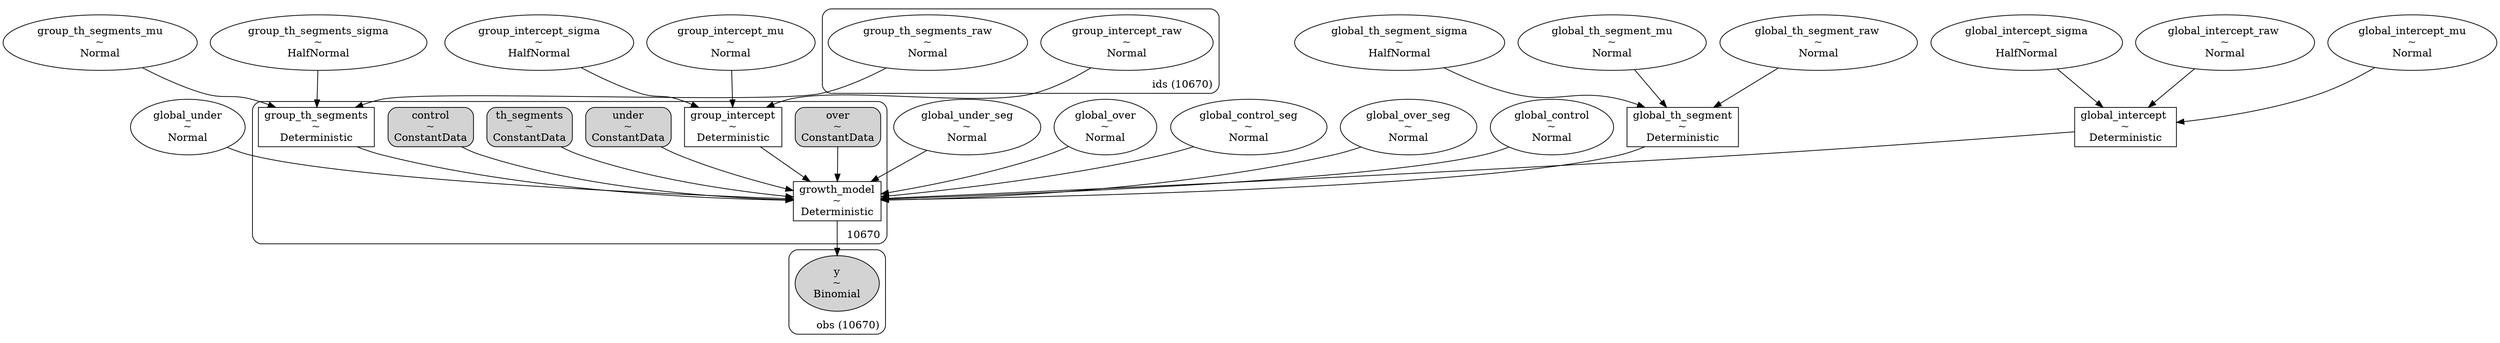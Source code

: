 digraph {
	subgraph cluster10670 {
		control [label="control
~
ConstantData" shape=box style="rounded, filled"]
		growth_model [label="growth_model
~
Deterministic" shape=box]
		group_th_segments [label="group_th_segments
~
Deterministic" shape=box]
		over [label="over
~
ConstantData" shape=box style="rounded, filled"]
		group_intercept [label="group_intercept
~
Deterministic" shape=box]
		under [label="under
~
ConstantData" shape=box style="rounded, filled"]
		th_segments [label="th_segments
~
ConstantData" shape=box style="rounded, filled"]
		label=10670 labeljust=r labelloc=b style=rounded
	}
	global_under [label="global_under
~
Normal" shape=ellipse]
	global_under_seg [label="global_under_seg
~
Normal" shape=ellipse]
	group_intercept_sigma [label="group_intercept_sigma
~
HalfNormal" shape=ellipse]
	global_over [label="global_over
~
Normal" shape=ellipse]
	global_th_segment_sigma [label="global_th_segment_sigma
~
HalfNormal" shape=ellipse]
	global_th_segment_mu [label="global_th_segment_mu
~
Normal" shape=ellipse]
	global_intercept_sigma [label="global_intercept_sigma
~
HalfNormal" shape=ellipse]
	group_th_segments_mu [label="group_th_segments_mu
~
Normal" shape=ellipse]
	"global_intercept_raw " [label="global_intercept_raw 
~
Normal" shape=ellipse]
	global_intercept_mu [label="global_intercept_mu
~
Normal" shape=ellipse]
	"global_th_segment_raw " [label="global_th_segment_raw 
~
Normal" shape=ellipse]
	global_control_seg [label="global_control_seg
~
Normal" shape=ellipse]
	global_over_seg [label="global_over_seg
~
Normal" shape=ellipse]
	group_intercept_mu [label="group_intercept_mu
~
Normal" shape=ellipse]
	global_control [label="global_control
~
Normal" shape=ellipse]
	global_th_segment [label="global_th_segment
~
Deterministic" shape=box]
	"global_intercept " [label="global_intercept 
~
Deterministic" shape=box]
	group_th_segments_sigma [label="group_th_segments_sigma
~
HalfNormal" shape=ellipse]
	subgraph "clusterids (10670)" {
		group_th_segments_raw [label="group_th_segments_raw
~
Normal" shape=ellipse]
		group_intercept_raw [label="group_intercept_raw
~
Normal" shape=ellipse]
		label="ids (10670)" labeljust=r labelloc=b style=rounded
	}
	subgraph "clusterobs (10670)" {
		y [label="y
~
Binomial" shape=ellipse style=filled]
		label="obs (10670)" labeljust=r labelloc=b style=rounded
	}
	global_intercept_sigma -> "global_intercept "
	"global_intercept_raw " -> "global_intercept "
	global_intercept_mu -> "global_intercept "
	global_th_segment_sigma -> global_th_segment
	global_th_segment_mu -> global_th_segment
	"global_th_segment_raw " -> global_th_segment
	group_intercept_sigma -> group_intercept
	group_intercept_raw -> group_intercept
	group_intercept_mu -> group_intercept
	group_th_segments_raw -> group_th_segments
	group_th_segments_sigma -> group_th_segments
	group_th_segments_mu -> group_th_segments
	global_under_seg -> growth_model
	control -> growth_model
	global_under -> growth_model
	group_th_segments -> growth_model
	global_over -> growth_model
	over -> growth_model
	global_over_seg -> growth_model
	global_control_seg -> growth_model
	global_control -> growth_model
	group_intercept -> growth_model
	under -> growth_model
	global_th_segment -> growth_model
	"global_intercept " -> growth_model
	th_segments -> growth_model
	growth_model -> y
}

